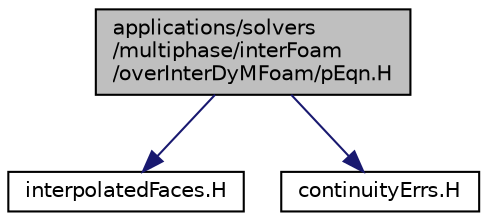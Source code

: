 digraph "applications/solvers/multiphase/interFoam/overInterDyMFoam/pEqn.H"
{
  bgcolor="transparent";
  edge [fontname="Helvetica",fontsize="10",labelfontname="Helvetica",labelfontsize="10"];
  node [fontname="Helvetica",fontsize="10",shape=record];
  Node1 [label="applications/solvers\l/multiphase/interFoam\l/overInterDyMFoam/pEqn.H",height=0.2,width=0.4,color="black", fillcolor="grey75", style="filled" fontcolor="black"];
  Node1 -> Node2 [color="midnightblue",fontsize="10",style="solid",fontname="Helvetica"];
  Node2 [label="interpolatedFaces.H",height=0.2,width=0.4,color="black",URL="$interpolatedFaces_8H.html"];
  Node1 -> Node3 [color="midnightblue",fontsize="10",style="solid",fontname="Helvetica"];
  Node3 [label="continuityErrs.H",height=0.2,width=0.4,color="black",URL="$applications_2solvers_2multiphase_2interFoam_2overInterDyMFoam_2continuityErrs_8H.html",tooltip="Calculates and prints the continuity errors. "];
}
